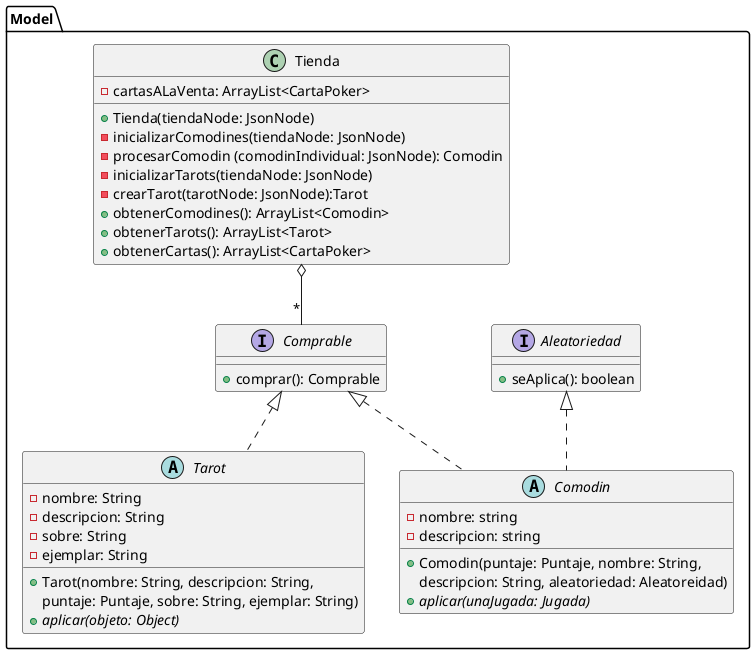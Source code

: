 @startuml

package Model {

class Tienda {
    - cartasALaVenta: ArrayList<CartaPoker>

    + Tienda(tiendaNode: JsonNode)
    - inicializarComodines(tiendaNode: JsonNode)
    - procesarComodin (comodinIndividual: JsonNode): Comodin
    - inicializarTarots(tiendaNode: JsonNode)
    - crearTarot(tarotNode: JsonNode):Tarot
    + obtenerComodines(): ArrayList<Comodin>
    + obtenerTarots(): ArrayList<Tarot>
    + obtenerCartas(): ArrayList<CartaPoker>

}

interface Comprable {
    + comprar(): Comprable
}

interface Aleatoriedad {
   + seAplica(): boolean
}

abstract class Comodin {
    - nombre: string
    - descripcion: string

    + Comodin(puntaje: Puntaje, nombre: String,
    descripcion: String, aleatoriedad: Aleatoreidad)
    + {abstract}aplicar(unaJugada: Jugada)
}

abstract class Tarot {
    - nombre: String
    - descripcion: String
    - sobre: String
    - ejemplar: String

    + Tarot(nombre: String, descripcion: String,
    puntaje: Puntaje, sobre: String, ejemplar: String)
    + {abstract}aplicar(objeto: Object)
}



Tienda o-- "*" Comprable
Comodin .up.|> Comprable
Comodin .up.|> Aleatoriedad
Tarot .up.|> Comprable





}
@enduml